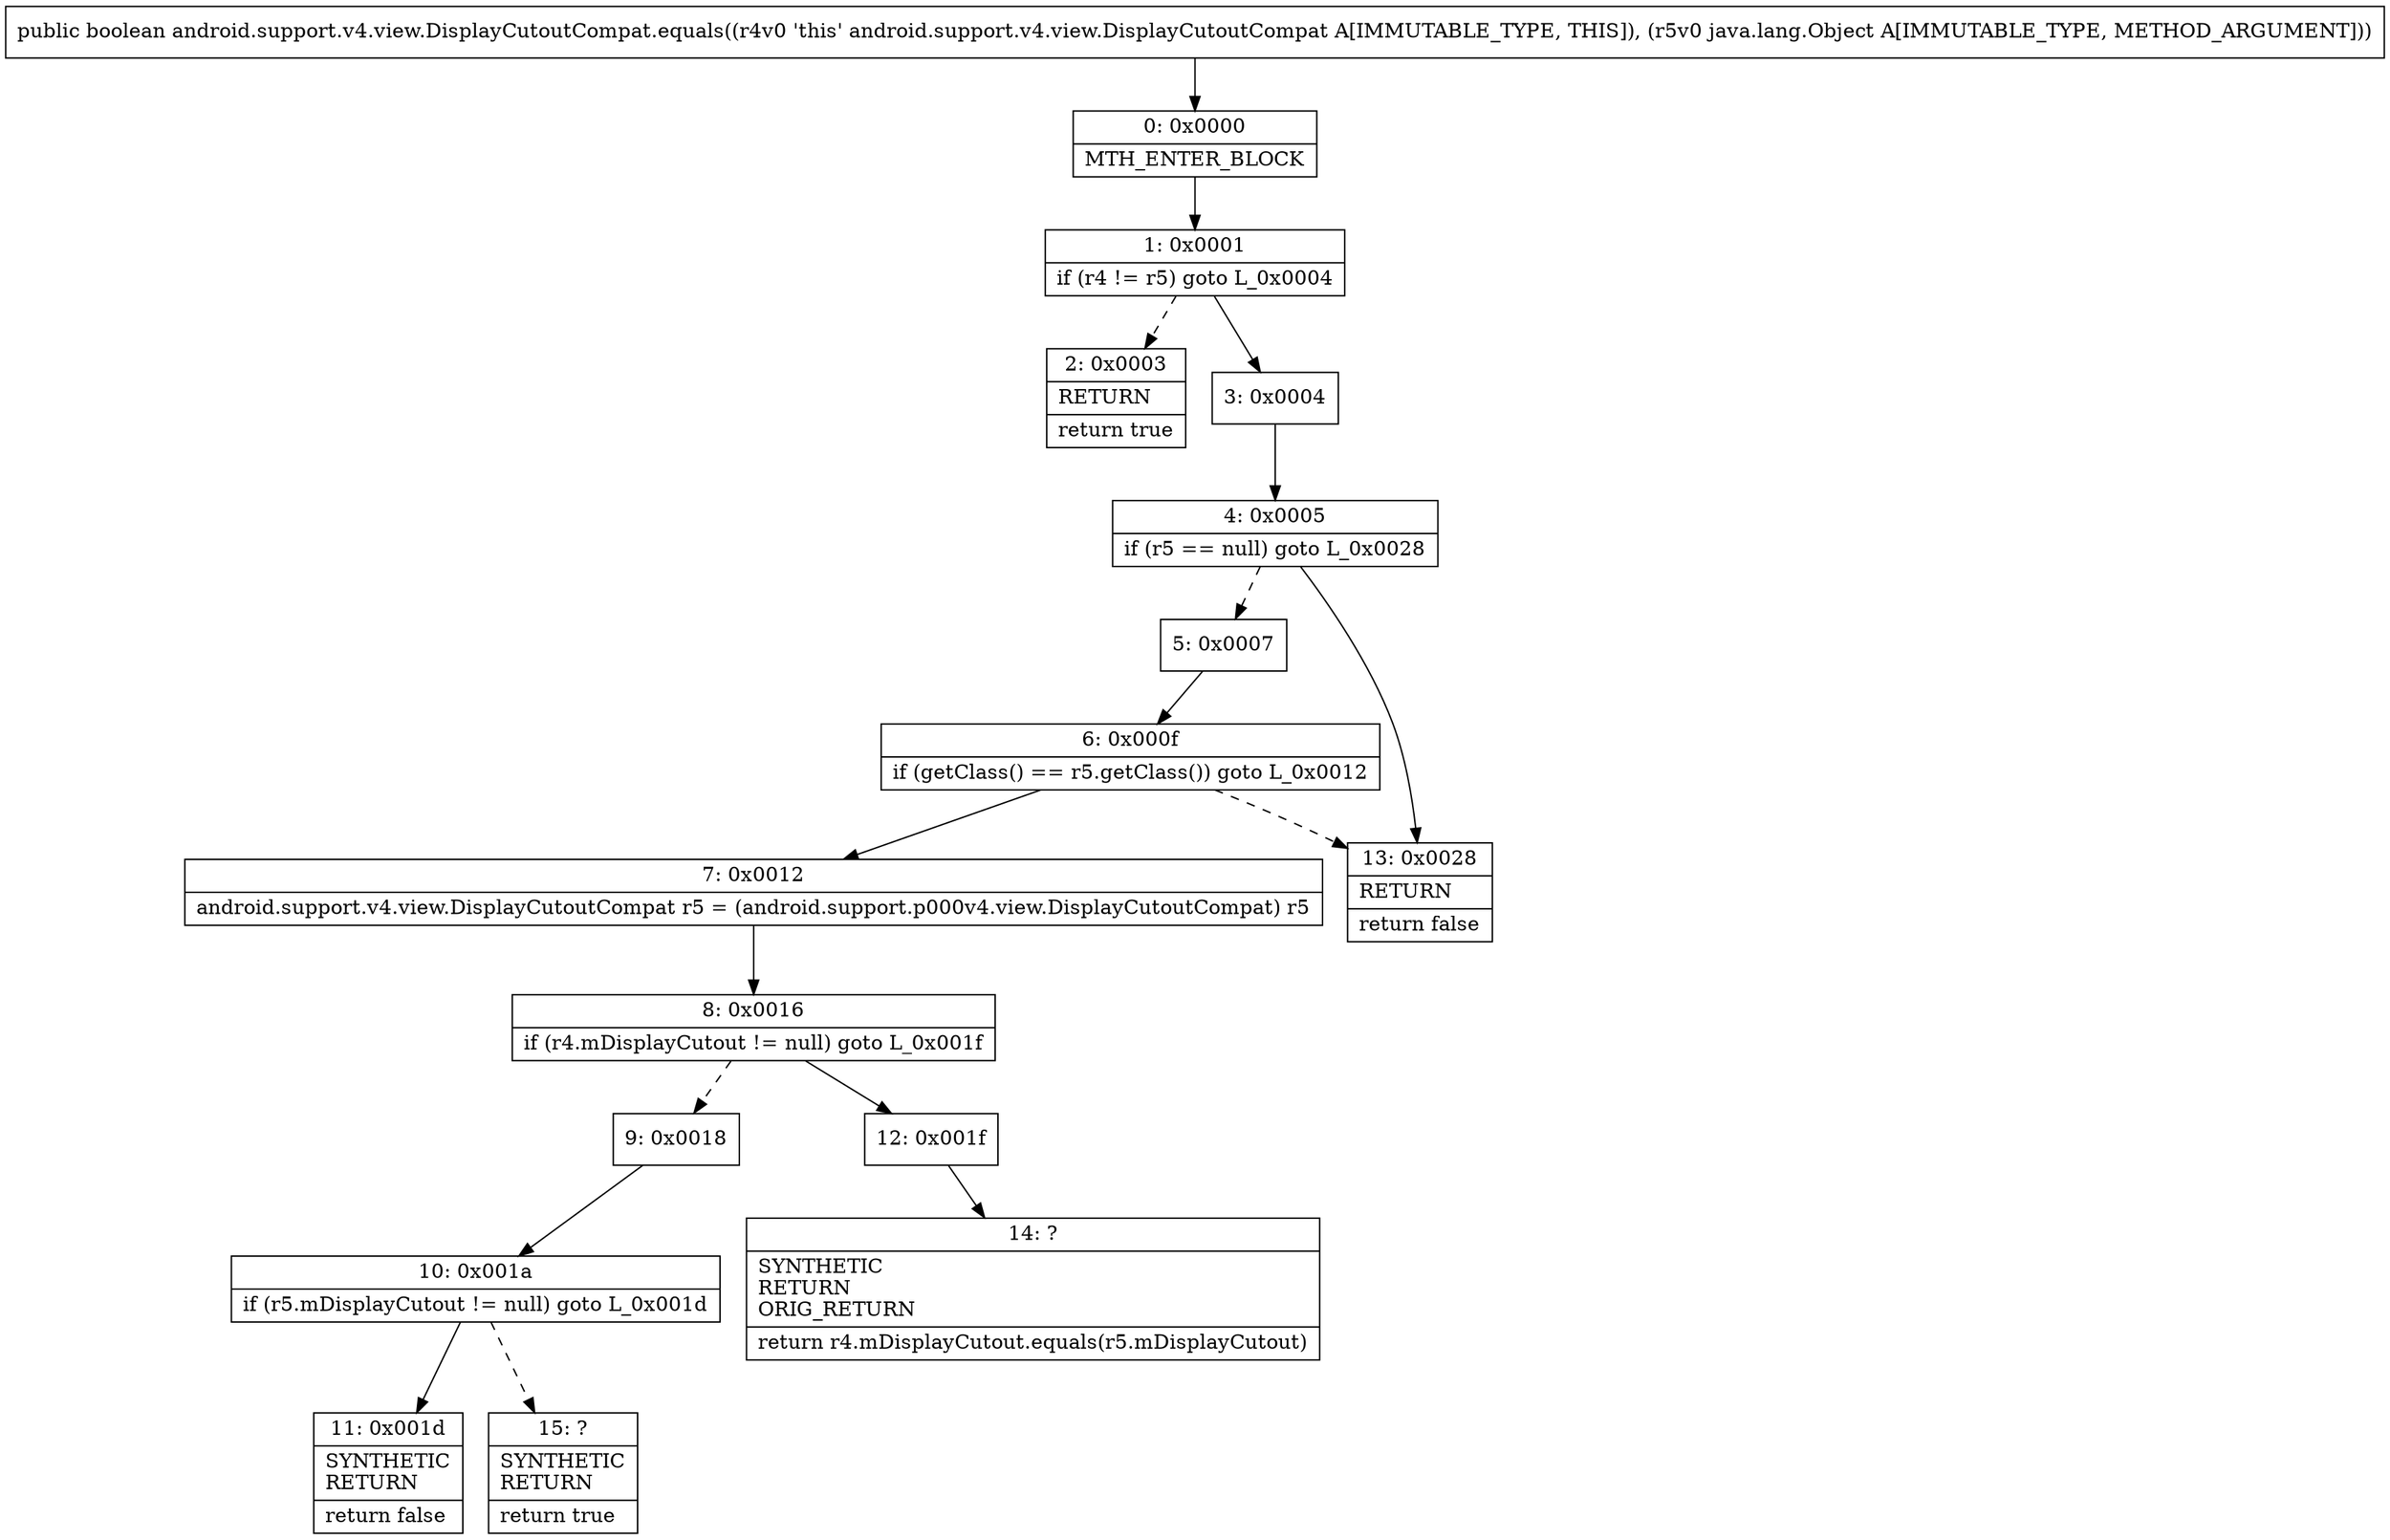 digraph "CFG forandroid.support.v4.view.DisplayCutoutCompat.equals(Ljava\/lang\/Object;)Z" {
Node_0 [shape=record,label="{0\:\ 0x0000|MTH_ENTER_BLOCK\l}"];
Node_1 [shape=record,label="{1\:\ 0x0001|if (r4 != r5) goto L_0x0004\l}"];
Node_2 [shape=record,label="{2\:\ 0x0003|RETURN\l|return true\l}"];
Node_3 [shape=record,label="{3\:\ 0x0004}"];
Node_4 [shape=record,label="{4\:\ 0x0005|if (r5 == null) goto L_0x0028\l}"];
Node_5 [shape=record,label="{5\:\ 0x0007}"];
Node_6 [shape=record,label="{6\:\ 0x000f|if (getClass() == r5.getClass()) goto L_0x0012\l}"];
Node_7 [shape=record,label="{7\:\ 0x0012|android.support.v4.view.DisplayCutoutCompat r5 = (android.support.p000v4.view.DisplayCutoutCompat) r5\l}"];
Node_8 [shape=record,label="{8\:\ 0x0016|if (r4.mDisplayCutout != null) goto L_0x001f\l}"];
Node_9 [shape=record,label="{9\:\ 0x0018}"];
Node_10 [shape=record,label="{10\:\ 0x001a|if (r5.mDisplayCutout != null) goto L_0x001d\l}"];
Node_11 [shape=record,label="{11\:\ 0x001d|SYNTHETIC\lRETURN\l|return false\l}"];
Node_12 [shape=record,label="{12\:\ 0x001f}"];
Node_13 [shape=record,label="{13\:\ 0x0028|RETURN\l|return false\l}"];
Node_14 [shape=record,label="{14\:\ ?|SYNTHETIC\lRETURN\lORIG_RETURN\l|return r4.mDisplayCutout.equals(r5.mDisplayCutout)\l}"];
Node_15 [shape=record,label="{15\:\ ?|SYNTHETIC\lRETURN\l|return true\l}"];
MethodNode[shape=record,label="{public boolean android.support.v4.view.DisplayCutoutCompat.equals((r4v0 'this' android.support.v4.view.DisplayCutoutCompat A[IMMUTABLE_TYPE, THIS]), (r5v0 java.lang.Object A[IMMUTABLE_TYPE, METHOD_ARGUMENT])) }"];
MethodNode -> Node_0;
Node_0 -> Node_1;
Node_1 -> Node_2[style=dashed];
Node_1 -> Node_3;
Node_3 -> Node_4;
Node_4 -> Node_5[style=dashed];
Node_4 -> Node_13;
Node_5 -> Node_6;
Node_6 -> Node_7;
Node_6 -> Node_13[style=dashed];
Node_7 -> Node_8;
Node_8 -> Node_9[style=dashed];
Node_8 -> Node_12;
Node_9 -> Node_10;
Node_10 -> Node_11;
Node_10 -> Node_15[style=dashed];
Node_12 -> Node_14;
}

